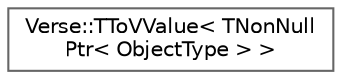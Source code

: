 digraph "Graphical Class Hierarchy"
{
 // INTERACTIVE_SVG=YES
 // LATEX_PDF_SIZE
  bgcolor="transparent";
  edge [fontname=Helvetica,fontsize=10,labelfontname=Helvetica,labelfontsize=10];
  node [fontname=Helvetica,fontsize=10,shape=box,height=0.2,width=0.4];
  rankdir="LR";
  Node0 [id="Node000000",label="Verse::TToVValue\< TNonNull\lPtr\< ObjectType \> \>",height=0.2,width=0.4,color="grey40", fillcolor="white", style="filled",URL="$d0/da3/structVerse_1_1TToVValue_3_01TNonNullPtr_3_01ObjectType_01_4_01_4.html",tooltip=" "];
}
